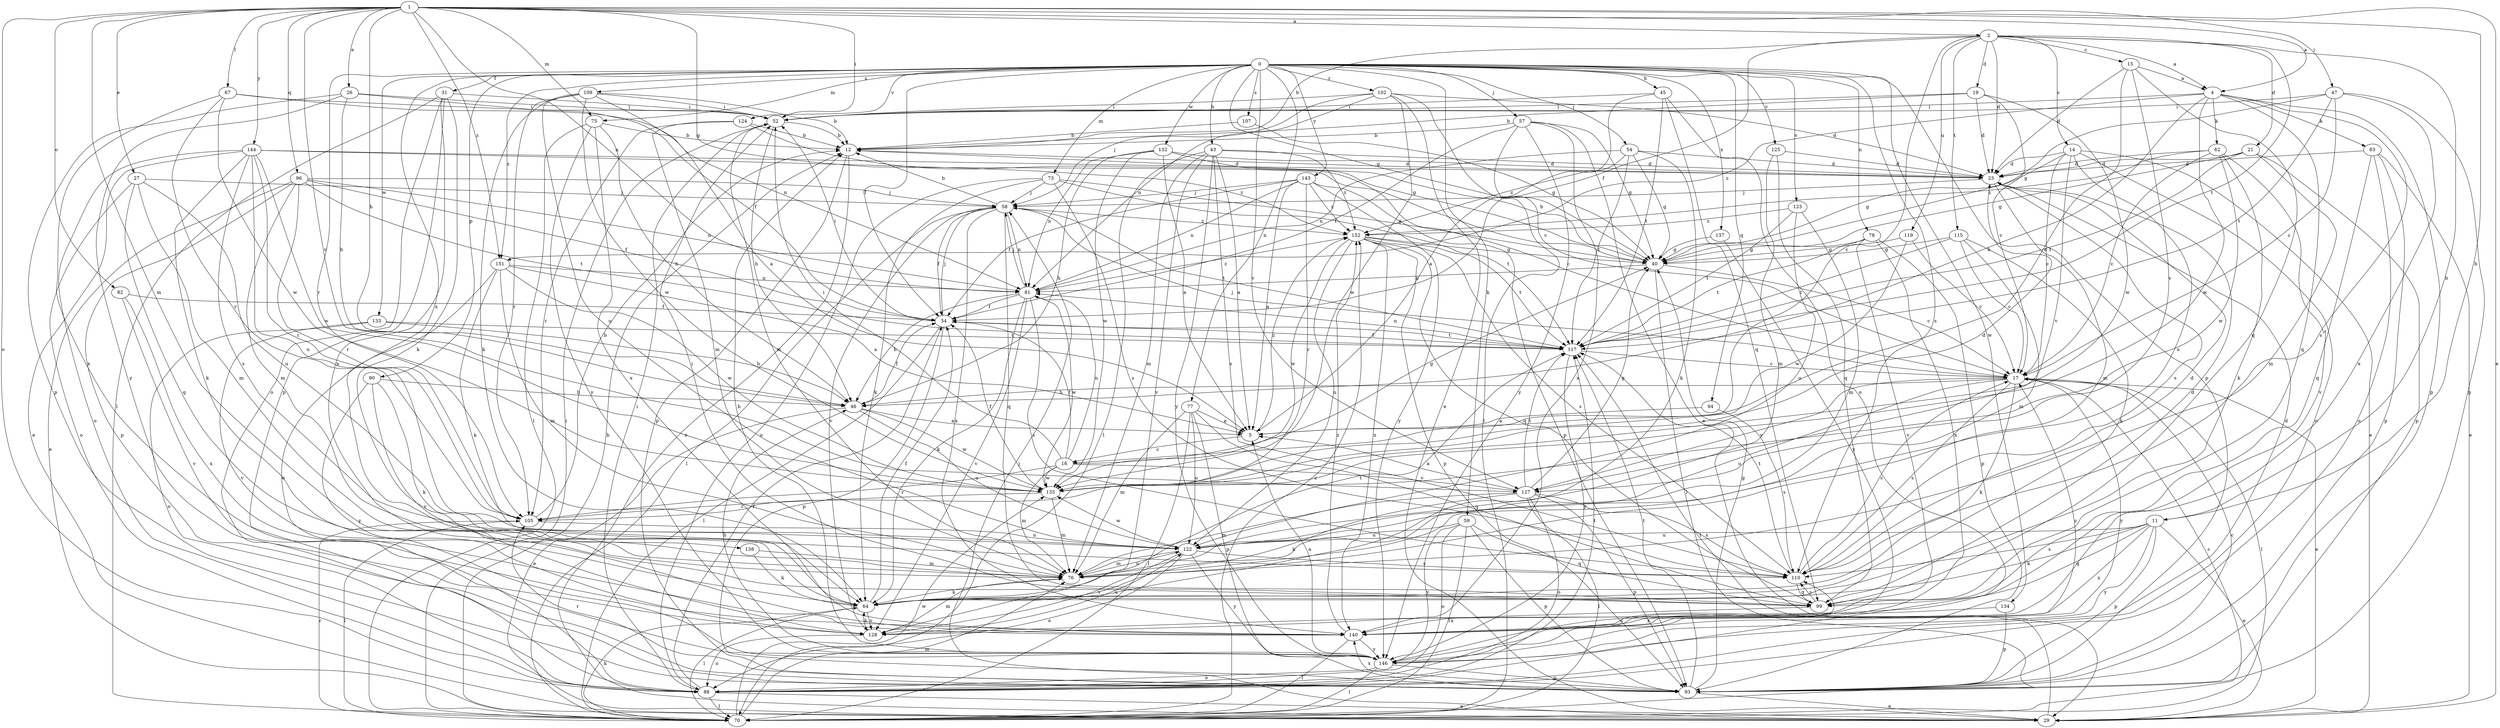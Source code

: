 strict digraph  {
0;
1;
2;
4;
5;
11;
12;
14;
15;
16;
17;
19;
21;
23;
26;
27;
29;
31;
34;
40;
43;
45;
46;
47;
52;
54;
57;
58;
59;
62;
63;
64;
67;
70;
73;
75;
76;
77;
78;
81;
82;
88;
90;
93;
94;
96;
99;
102;
105;
107;
109;
110;
115;
117;
119;
122;
123;
124;
125;
127;
128;
132;
133;
134;
135;
137;
138;
140;
143;
144;
146;
151;
152;
0 -> 31  [label=f];
0 -> 34  [label=f];
0 -> 40  [label=g];
0 -> 43  [label=h];
0 -> 45  [label=h];
0 -> 54  [label=j];
0 -> 57  [label=j];
0 -> 59  [label=k];
0 -> 73  [label=m];
0 -> 75  [label=m];
0 -> 77  [label=n];
0 -> 78  [label=n];
0 -> 90  [label=p];
0 -> 93  [label=p];
0 -> 94  [label=q];
0 -> 102  [label=r];
0 -> 105  [label=r];
0 -> 107  [label=s];
0 -> 109  [label=s];
0 -> 110  [label=s];
0 -> 123  [label=v];
0 -> 124  [label=v];
0 -> 125  [label=v];
0 -> 127  [label=v];
0 -> 132  [label=w];
0 -> 133  [label=w];
0 -> 134  [label=w];
0 -> 137  [label=x];
0 -> 138  [label=x];
0 -> 143  [label=y];
0 -> 151  [label=z];
1 -> 2  [label=a];
1 -> 4  [label=a];
1 -> 11  [label=b];
1 -> 26  [label=e];
1 -> 27  [label=e];
1 -> 29  [label=e];
1 -> 40  [label=g];
1 -> 46  [label=h];
1 -> 47  [label=i];
1 -> 52  [label=i];
1 -> 67  [label=l];
1 -> 75  [label=m];
1 -> 76  [label=m];
1 -> 81  [label=n];
1 -> 82  [label=o];
1 -> 88  [label=o];
1 -> 96  [label=q];
1 -> 127  [label=v];
1 -> 144  [label=y];
1 -> 151  [label=z];
2 -> 4  [label=a];
2 -> 11  [label=b];
2 -> 12  [label=b];
2 -> 14  [label=c];
2 -> 15  [label=c];
2 -> 16  [label=c];
2 -> 19  [label=d];
2 -> 21  [label=d];
2 -> 23  [label=d];
2 -> 34  [label=f];
2 -> 115  [label=t];
2 -> 117  [label=t];
2 -> 119  [label=u];
4 -> 46  [label=h];
4 -> 52  [label=i];
4 -> 62  [label=k];
4 -> 63  [label=k];
4 -> 93  [label=p];
4 -> 99  [label=q];
4 -> 110  [label=s];
4 -> 135  [label=w];
4 -> 151  [label=z];
5 -> 16  [label=c];
5 -> 152  [label=z];
11 -> 29  [label=e];
11 -> 64  [label=k];
11 -> 93  [label=p];
11 -> 99  [label=q];
11 -> 110  [label=s];
11 -> 122  [label=u];
11 -> 140  [label=x];
11 -> 146  [label=y];
12 -> 23  [label=d];
12 -> 29  [label=e];
12 -> 93  [label=p];
14 -> 17  [label=c];
14 -> 23  [label=d];
14 -> 29  [label=e];
14 -> 40  [label=g];
14 -> 88  [label=o];
14 -> 122  [label=u];
14 -> 127  [label=v];
15 -> 4  [label=a];
15 -> 5  [label=a];
15 -> 23  [label=d];
15 -> 99  [label=q];
15 -> 127  [label=v];
16 -> 34  [label=f];
16 -> 40  [label=g];
16 -> 52  [label=i];
16 -> 76  [label=m];
16 -> 81  [label=n];
16 -> 105  [label=r];
16 -> 127  [label=v];
16 -> 135  [label=w];
17 -> 29  [label=e];
17 -> 46  [label=h];
17 -> 58  [label=j];
17 -> 64  [label=k];
17 -> 70  [label=l];
17 -> 110  [label=s];
17 -> 122  [label=u];
17 -> 127  [label=v];
17 -> 146  [label=y];
19 -> 12  [label=b];
19 -> 17  [label=c];
19 -> 23  [label=d];
19 -> 52  [label=i];
19 -> 135  [label=w];
21 -> 23  [label=d];
21 -> 40  [label=g];
21 -> 76  [label=m];
21 -> 93  [label=p];
21 -> 117  [label=t];
23 -> 58  [label=j];
23 -> 76  [label=m];
23 -> 110  [label=s];
26 -> 34  [label=f];
26 -> 46  [label=h];
26 -> 52  [label=i];
26 -> 93  [label=p];
26 -> 146  [label=y];
27 -> 58  [label=j];
27 -> 76  [label=m];
27 -> 88  [label=o];
27 -> 99  [label=q];
27 -> 122  [label=u];
29 -> 58  [label=j];
29 -> 117  [label=t];
31 -> 52  [label=i];
31 -> 64  [label=k];
31 -> 70  [label=l];
31 -> 88  [label=o];
31 -> 93  [label=p];
31 -> 140  [label=x];
34 -> 52  [label=i];
34 -> 58  [label=j];
34 -> 70  [label=l];
34 -> 93  [label=p];
34 -> 117  [label=t];
40 -> 12  [label=b];
40 -> 17  [label=c];
40 -> 70  [label=l];
40 -> 81  [label=n];
43 -> 5  [label=a];
43 -> 23  [label=d];
43 -> 70  [label=l];
43 -> 76  [label=m];
43 -> 110  [label=s];
43 -> 128  [label=v];
43 -> 146  [label=y];
43 -> 152  [label=z];
45 -> 5  [label=a];
45 -> 52  [label=i];
45 -> 88  [label=o];
45 -> 99  [label=q];
45 -> 117  [label=t];
46 -> 5  [label=a];
46 -> 29  [label=e];
46 -> 34  [label=f];
46 -> 122  [label=u];
46 -> 135  [label=w];
47 -> 17  [label=c];
47 -> 40  [label=g];
47 -> 52  [label=i];
47 -> 93  [label=p];
47 -> 117  [label=t];
47 -> 140  [label=x];
52 -> 12  [label=b];
52 -> 46  [label=h];
52 -> 76  [label=m];
54 -> 23  [label=d];
54 -> 40  [label=g];
54 -> 64  [label=k];
54 -> 81  [label=n];
54 -> 117  [label=t];
54 -> 152  [label=z];
57 -> 12  [label=b];
57 -> 29  [label=e];
57 -> 34  [label=f];
57 -> 40  [label=g];
57 -> 70  [label=l];
57 -> 140  [label=x];
57 -> 146  [label=y];
58 -> 12  [label=b];
58 -> 34  [label=f];
58 -> 70  [label=l];
58 -> 81  [label=n];
58 -> 99  [label=q];
58 -> 117  [label=t];
58 -> 128  [label=v];
58 -> 140  [label=x];
58 -> 152  [label=z];
59 -> 70  [label=l];
59 -> 88  [label=o];
59 -> 93  [label=p];
59 -> 99  [label=q];
59 -> 122  [label=u];
59 -> 146  [label=y];
62 -> 17  [label=c];
62 -> 23  [label=d];
62 -> 64  [label=k];
62 -> 128  [label=v];
62 -> 135  [label=w];
62 -> 152  [label=z];
63 -> 23  [label=d];
63 -> 29  [label=e];
63 -> 88  [label=o];
63 -> 93  [label=p];
63 -> 99  [label=q];
64 -> 34  [label=f];
64 -> 70  [label=l];
64 -> 117  [label=t];
64 -> 128  [label=v];
67 -> 52  [label=i];
67 -> 81  [label=n];
67 -> 105  [label=r];
67 -> 135  [label=w];
67 -> 140  [label=x];
70 -> 12  [label=b];
70 -> 17  [label=c];
70 -> 52  [label=i];
70 -> 64  [label=k];
70 -> 76  [label=m];
70 -> 105  [label=r];
70 -> 135  [label=w];
70 -> 152  [label=z];
73 -> 40  [label=g];
73 -> 58  [label=j];
73 -> 64  [label=k];
73 -> 88  [label=o];
73 -> 110  [label=s];
73 -> 117  [label=t];
75 -> 12  [label=b];
75 -> 46  [label=h];
75 -> 70  [label=l];
75 -> 140  [label=x];
75 -> 146  [label=y];
76 -> 64  [label=k];
76 -> 122  [label=u];
77 -> 5  [label=a];
77 -> 70  [label=l];
77 -> 76  [label=m];
77 -> 93  [label=p];
77 -> 99  [label=q];
77 -> 122  [label=u];
78 -> 40  [label=g];
78 -> 93  [label=p];
78 -> 117  [label=t];
78 -> 128  [label=v];
78 -> 140  [label=x];
81 -> 34  [label=f];
81 -> 46  [label=h];
81 -> 58  [label=j];
81 -> 64  [label=k];
81 -> 110  [label=s];
81 -> 128  [label=v];
81 -> 135  [label=w];
81 -> 152  [label=z];
82 -> 34  [label=f];
82 -> 128  [label=v];
82 -> 140  [label=x];
88 -> 29  [label=e];
88 -> 34  [label=f];
88 -> 52  [label=i];
88 -> 70  [label=l];
88 -> 117  [label=t];
90 -> 46  [label=h];
90 -> 64  [label=k];
90 -> 128  [label=v];
90 -> 146  [label=y];
93 -> 17  [label=c];
93 -> 29  [label=e];
93 -> 40  [label=g];
93 -> 105  [label=r];
93 -> 117  [label=t];
93 -> 140  [label=x];
94 -> 5  [label=a];
94 -> 110  [label=s];
96 -> 29  [label=e];
96 -> 34  [label=f];
96 -> 58  [label=j];
96 -> 76  [label=m];
96 -> 81  [label=n];
96 -> 93  [label=p];
96 -> 105  [label=r];
96 -> 117  [label=t];
99 -> 23  [label=d];
99 -> 52  [label=i];
99 -> 110  [label=s];
99 -> 140  [label=x];
102 -> 17  [label=c];
102 -> 23  [label=d];
102 -> 29  [label=e];
102 -> 52  [label=i];
102 -> 58  [label=j];
102 -> 81  [label=n];
102 -> 135  [label=w];
105 -> 12  [label=b];
105 -> 70  [label=l];
105 -> 122  [label=u];
107 -> 12  [label=b];
107 -> 40  [label=g];
109 -> 5  [label=a];
109 -> 12  [label=b];
109 -> 52  [label=i];
109 -> 64  [label=k];
109 -> 105  [label=r];
109 -> 122  [label=u];
109 -> 135  [label=w];
110 -> 17  [label=c];
110 -> 23  [label=d];
110 -> 99  [label=q];
110 -> 117  [label=t];
115 -> 17  [label=c];
115 -> 40  [label=g];
115 -> 64  [label=k];
115 -> 76  [label=m];
115 -> 117  [label=t];
117 -> 17  [label=c];
117 -> 34  [label=f];
117 -> 81  [label=n];
117 -> 146  [label=y];
119 -> 17  [label=c];
119 -> 40  [label=g];
119 -> 135  [label=w];
122 -> 76  [label=m];
122 -> 88  [label=o];
122 -> 110  [label=s];
122 -> 128  [label=v];
122 -> 135  [label=w];
122 -> 146  [label=y];
123 -> 76  [label=m];
123 -> 117  [label=t];
123 -> 122  [label=u];
123 -> 152  [label=z];
124 -> 12  [label=b];
124 -> 40  [label=g];
124 -> 76  [label=m];
124 -> 105  [label=r];
125 -> 23  [label=d];
125 -> 76  [label=m];
125 -> 99  [label=q];
127 -> 5  [label=a];
127 -> 40  [label=g];
127 -> 64  [label=k];
127 -> 70  [label=l];
127 -> 76  [label=m];
127 -> 88  [label=o];
127 -> 93  [label=p];
127 -> 110  [label=s];
127 -> 117  [label=t];
128 -> 64  [label=k];
128 -> 76  [label=m];
128 -> 88  [label=o];
128 -> 122  [label=u];
132 -> 5  [label=a];
132 -> 17  [label=c];
132 -> 23  [label=d];
132 -> 46  [label=h];
132 -> 81  [label=n];
132 -> 135  [label=w];
133 -> 46  [label=h];
133 -> 88  [label=o];
133 -> 117  [label=t];
133 -> 128  [label=v];
134 -> 93  [label=p];
134 -> 140  [label=x];
135 -> 23  [label=d];
135 -> 34  [label=f];
135 -> 76  [label=m];
135 -> 105  [label=r];
137 -> 40  [label=g];
137 -> 146  [label=y];
138 -> 64  [label=k];
138 -> 76  [label=m];
140 -> 70  [label=l];
140 -> 146  [label=y];
140 -> 152  [label=z];
143 -> 5  [label=a];
143 -> 34  [label=f];
143 -> 58  [label=j];
143 -> 81  [label=n];
143 -> 93  [label=p];
143 -> 105  [label=r];
143 -> 146  [label=y];
143 -> 152  [label=z];
144 -> 23  [label=d];
144 -> 29  [label=e];
144 -> 64  [label=k];
144 -> 88  [label=o];
144 -> 105  [label=r];
144 -> 110  [label=s];
144 -> 122  [label=u];
144 -> 135  [label=w];
144 -> 152  [label=z];
146 -> 5  [label=a];
146 -> 12  [label=b];
146 -> 17  [label=c];
146 -> 23  [label=d];
146 -> 46  [label=h];
146 -> 70  [label=l];
146 -> 88  [label=o];
146 -> 93  [label=p];
146 -> 110  [label=s];
151 -> 5  [label=a];
151 -> 64  [label=k];
151 -> 76  [label=m];
151 -> 81  [label=n];
151 -> 88  [label=o];
151 -> 135  [label=w];
152 -> 40  [label=g];
152 -> 93  [label=p];
152 -> 99  [label=q];
152 -> 110  [label=s];
152 -> 117  [label=t];
152 -> 122  [label=u];
152 -> 135  [label=w];
152 -> 140  [label=x];
}
